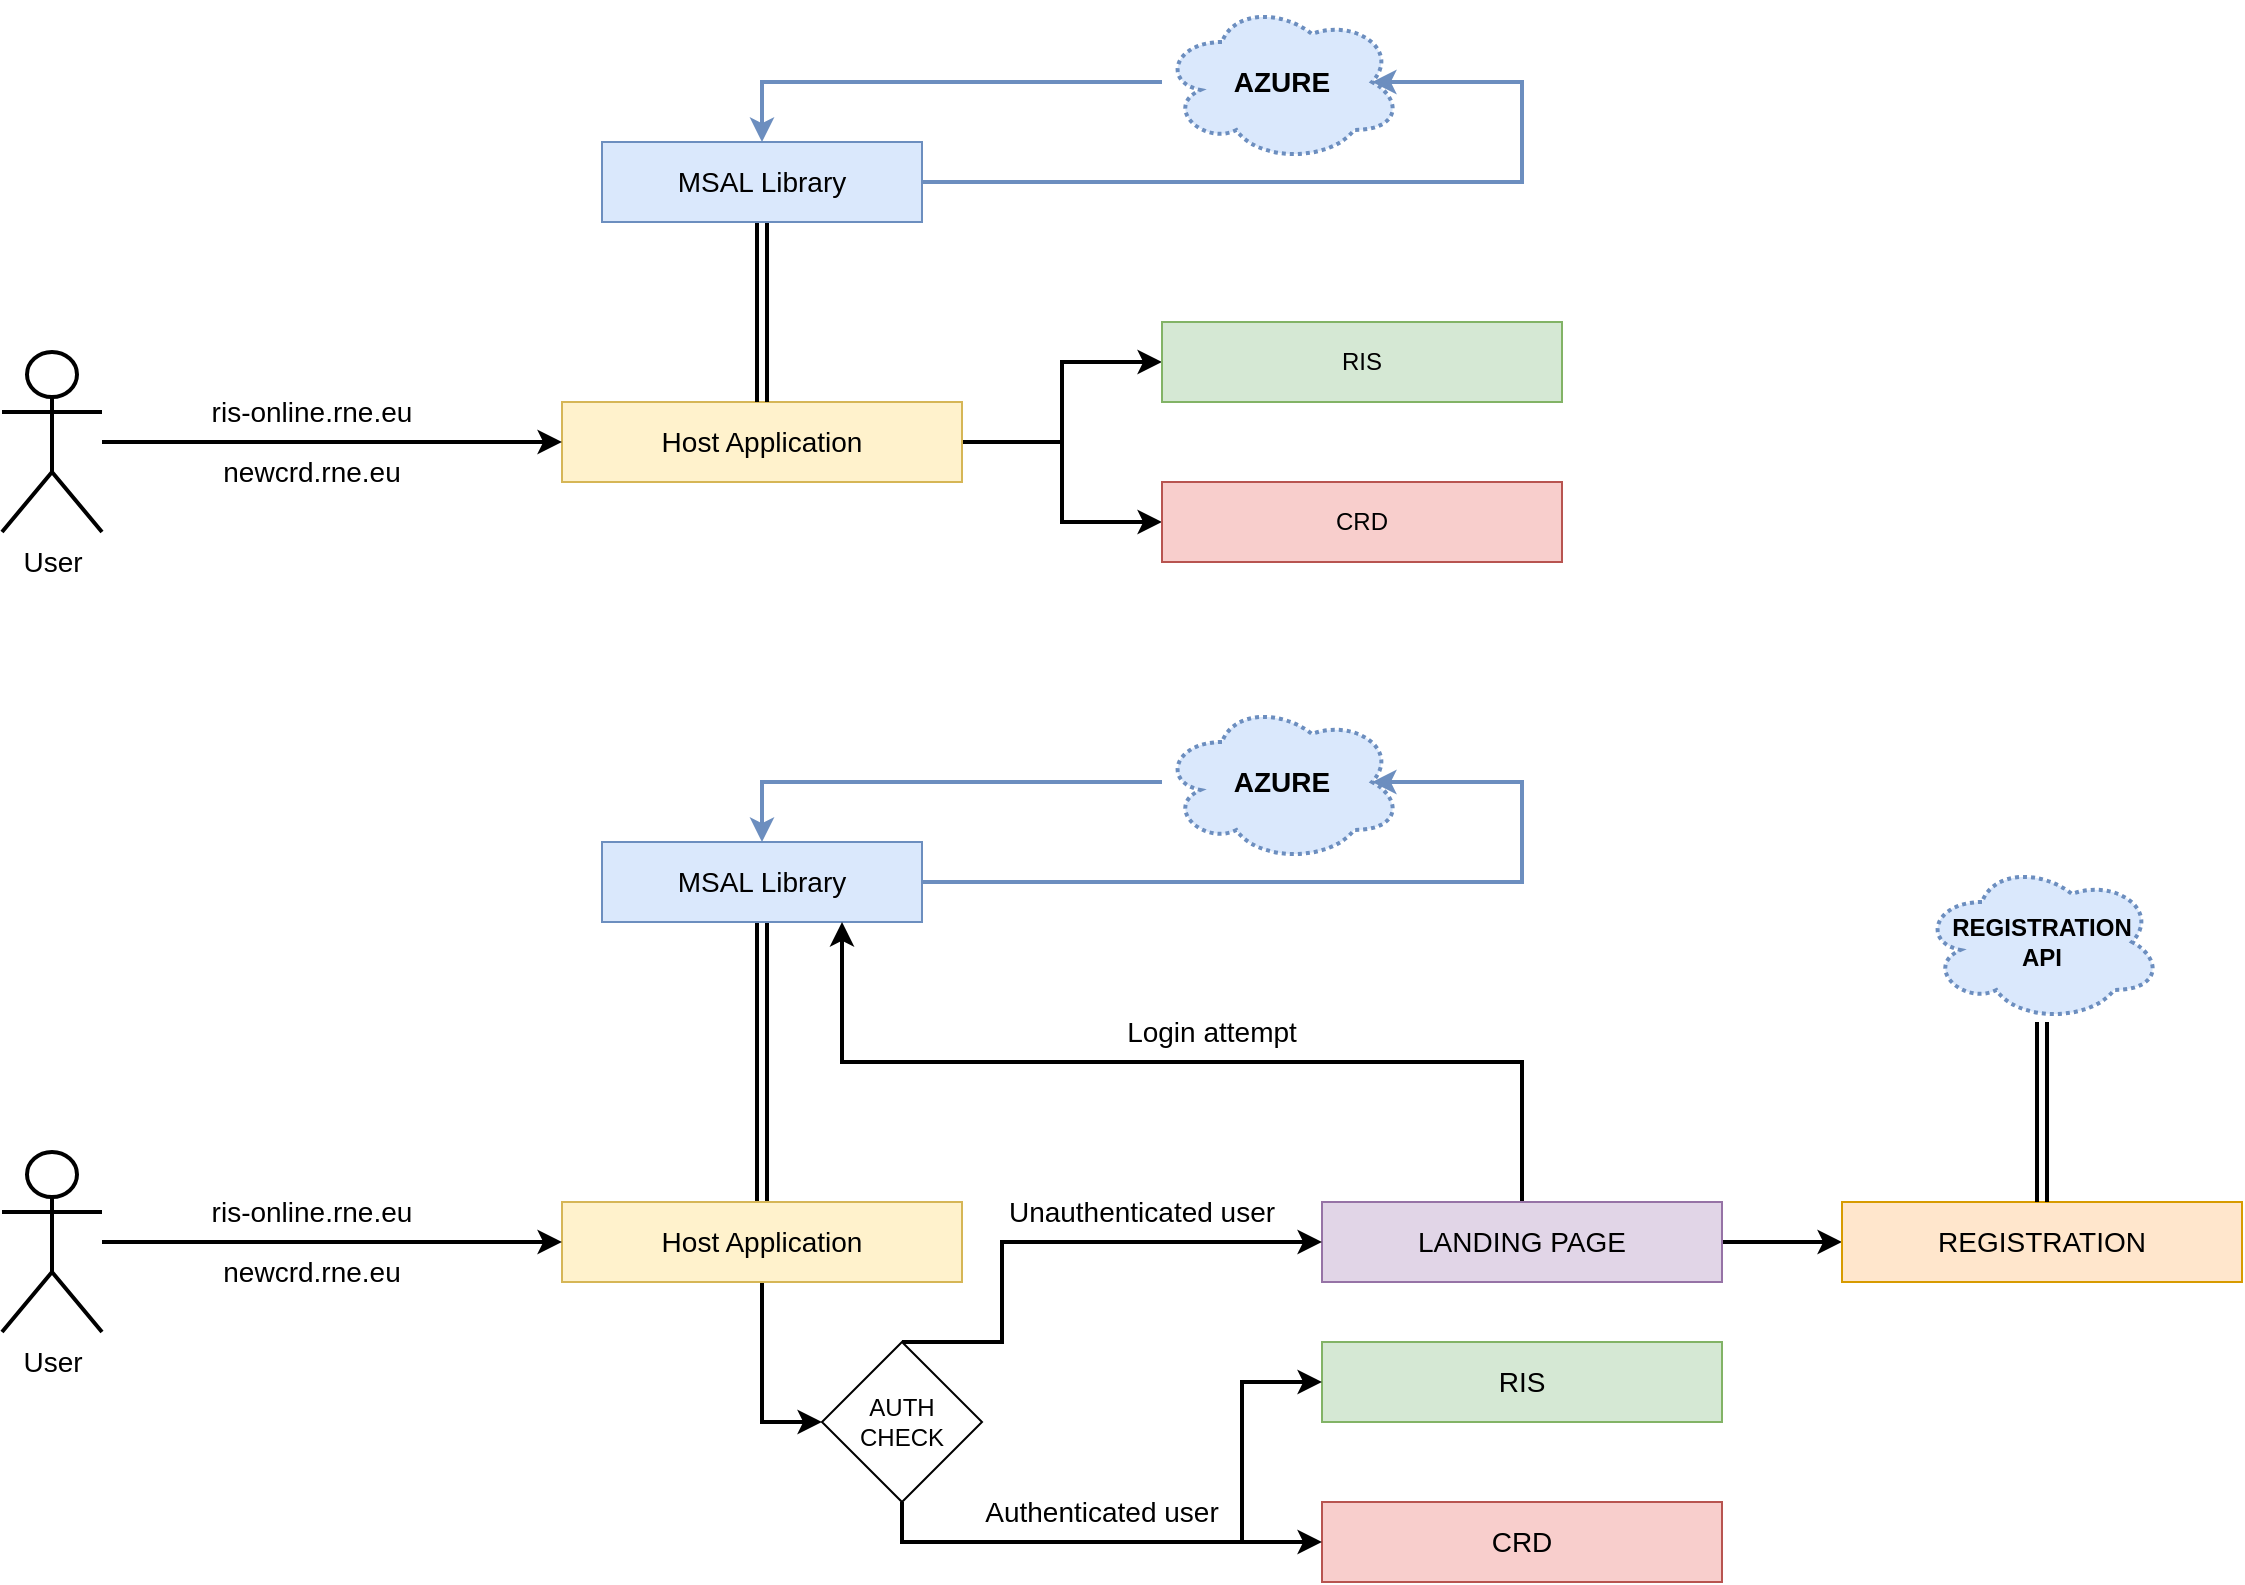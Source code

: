 <mxfile version="24.7.16">
  <diagram name="Page-1" id="YmULuJq1XA86Xhlwb0B4">
    <mxGraphModel dx="1647" dy="933" grid="1" gridSize="10" guides="1" tooltips="1" connect="1" arrows="1" fold="1" page="1" pageScale="1" pageWidth="1169" pageHeight="827" math="0" shadow="0">
      <root>
        <mxCell id="0" />
        <mxCell id="1" parent="0" />
        <mxCell id="o61Xsmxy3MPeIaB5Hk0R-63" style="edgeStyle=orthogonalEdgeStyle;rounded=0;orthogonalLoop=1;jettySize=auto;html=1;entryX=0;entryY=0.5;entryDx=0;entryDy=0;strokeWidth=2;" parent="1" source="o61Xsmxy3MPeIaB5Hk0R-32" target="o61Xsmxy3MPeIaB5Hk0R-61" edge="1">
          <mxGeometry relative="1" as="geometry" />
        </mxCell>
        <mxCell id="o61Xsmxy3MPeIaB5Hk0R-64" style="edgeStyle=orthogonalEdgeStyle;rounded=0;orthogonalLoop=1;jettySize=auto;html=1;entryX=0;entryY=0.5;entryDx=0;entryDy=0;strokeWidth=2;" parent="1" source="o61Xsmxy3MPeIaB5Hk0R-32" target="o61Xsmxy3MPeIaB5Hk0R-62" edge="1">
          <mxGeometry relative="1" as="geometry" />
        </mxCell>
        <mxCell id="o61Xsmxy3MPeIaB5Hk0R-32" value="&lt;font style=&quot;font-size: 14px;&quot;&gt;Host Application&lt;/font&gt;" style="rounded=0;whiteSpace=wrap;html=1;fillColor=#fff2cc;strokeColor=#d6b656;" parent="1" vertex="1">
          <mxGeometry x="300" y="210" width="200" height="40" as="geometry" />
        </mxCell>
        <mxCell id="o61Xsmxy3MPeIaB5Hk0R-40" style="edgeStyle=orthogonalEdgeStyle;rounded=0;orthogonalLoop=1;jettySize=auto;html=1;shape=link;strokeWidth=2;" parent="1" source="o61Xsmxy3MPeIaB5Hk0R-33" target="o61Xsmxy3MPeIaB5Hk0R-32" edge="1">
          <mxGeometry relative="1" as="geometry" />
        </mxCell>
        <mxCell id="o61Xsmxy3MPeIaB5Hk0R-33" value="&lt;font style=&quot;font-size: 14px;&quot;&gt;MSAL Library&lt;/font&gt;" style="rounded=0;whiteSpace=wrap;html=1;fillColor=#dae8fc;strokeColor=#6c8ebf;" parent="1" vertex="1">
          <mxGeometry x="320" y="80" width="160" height="40" as="geometry" />
        </mxCell>
        <mxCell id="o61Xsmxy3MPeIaB5Hk0R-42" style="edgeStyle=orthogonalEdgeStyle;rounded=0;orthogonalLoop=1;jettySize=auto;html=1;entryX=0.5;entryY=0;entryDx=0;entryDy=0;fillColor=#dae8fc;strokeColor=#6c8ebf;strokeWidth=2;" parent="1" source="o61Xsmxy3MPeIaB5Hk0R-34" target="o61Xsmxy3MPeIaB5Hk0R-33" edge="1">
          <mxGeometry relative="1" as="geometry" />
        </mxCell>
        <mxCell id="o61Xsmxy3MPeIaB5Hk0R-34" value="&lt;font style=&quot;font-size: 14px;&quot;&gt;&lt;b&gt;AZURE&lt;/b&gt;&lt;/font&gt;" style="ellipse;shape=cloud;whiteSpace=wrap;html=1;fillColor=#dae8fc;strokeColor=#6c8ebf;dashed=1;dashPattern=1 1;strokeWidth=2;" parent="1" vertex="1">
          <mxGeometry x="600" y="10" width="120" height="80" as="geometry" />
        </mxCell>
        <mxCell id="o61Xsmxy3MPeIaB5Hk0R-54" style="edgeStyle=orthogonalEdgeStyle;rounded=0;orthogonalLoop=1;jettySize=auto;html=1;entryX=0;entryY=0.5;entryDx=0;entryDy=0;strokeWidth=2;" parent="1" source="o61Xsmxy3MPeIaB5Hk0R-35" target="o61Xsmxy3MPeIaB5Hk0R-32" edge="1">
          <mxGeometry relative="1" as="geometry" />
        </mxCell>
        <mxCell id="o61Xsmxy3MPeIaB5Hk0R-35" value="&lt;font style=&quot;font-size: 14px;&quot;&gt;User&lt;/font&gt;" style="shape=umlActor;verticalLabelPosition=bottom;verticalAlign=top;html=1;outlineConnect=0;strokeWidth=2;" parent="1" vertex="1">
          <mxGeometry x="20" y="185" width="50" height="90" as="geometry" />
        </mxCell>
        <mxCell id="o61Xsmxy3MPeIaB5Hk0R-58" style="edgeStyle=orthogonalEdgeStyle;rounded=0;orthogonalLoop=1;jettySize=auto;html=1;entryX=0.875;entryY=0.5;entryDx=0;entryDy=0;entryPerimeter=0;fillColor=#dae8fc;strokeColor=#6c8ebf;strokeWidth=2;" parent="1" source="o61Xsmxy3MPeIaB5Hk0R-33" target="o61Xsmxy3MPeIaB5Hk0R-34" edge="1">
          <mxGeometry relative="1" as="geometry">
            <Array as="points">
              <mxPoint x="780" y="100" />
              <mxPoint x="780" y="50" />
            </Array>
          </mxGeometry>
        </mxCell>
        <mxCell id="o61Xsmxy3MPeIaB5Hk0R-61" value="RIS" style="rounded=0;whiteSpace=wrap;html=1;fillColor=#d5e8d4;strokeColor=#82b366;" parent="1" vertex="1">
          <mxGeometry x="600" y="170" width="200" height="40" as="geometry" />
        </mxCell>
        <mxCell id="o61Xsmxy3MPeIaB5Hk0R-62" value="CRD" style="rounded=0;whiteSpace=wrap;html=1;fillColor=#f8cecc;strokeColor=#b85450;" parent="1" vertex="1">
          <mxGeometry x="600" y="250" width="200" height="40" as="geometry" />
        </mxCell>
        <mxCell id="o61Xsmxy3MPeIaB5Hk0R-65" value="&lt;div&gt;ris-online.rne.eu&lt;/div&gt;" style="text;html=1;align=center;verticalAlign=middle;whiteSpace=wrap;rounded=0;fontSize=14;" parent="1" vertex="1">
          <mxGeometry x="120" y="200" width="110" height="30" as="geometry" />
        </mxCell>
        <mxCell id="o61Xsmxy3MPeIaB5Hk0R-66" value="newcrd.rne.eu" style="text;html=1;align=center;verticalAlign=middle;whiteSpace=wrap;rounded=0;fontSize=14;" parent="1" vertex="1">
          <mxGeometry x="120" y="230" width="110" height="30" as="geometry" />
        </mxCell>
        <mxCell id="o61Xsmxy3MPeIaB5Hk0R-95" style="edgeStyle=orthogonalEdgeStyle;rounded=0;orthogonalLoop=1;jettySize=auto;html=1;entryX=0.5;entryY=1;entryDx=0;entryDy=0;shape=link;strokeWidth=2;" parent="1" source="o61Xsmxy3MPeIaB5Hk0R-69" target="o61Xsmxy3MPeIaB5Hk0R-71" edge="1">
          <mxGeometry relative="1" as="geometry" />
        </mxCell>
        <mxCell id="9lX-J1URTzYkLTnSYC8O-2" style="edgeStyle=orthogonalEdgeStyle;rounded=0;orthogonalLoop=1;jettySize=auto;html=1;entryX=0;entryY=0.5;entryDx=0;entryDy=0;strokeWidth=2;" edge="1" parent="1" source="o61Xsmxy3MPeIaB5Hk0R-69" target="9lX-J1URTzYkLTnSYC8O-1">
          <mxGeometry relative="1" as="geometry" />
        </mxCell>
        <mxCell id="o61Xsmxy3MPeIaB5Hk0R-69" value="&lt;font style=&quot;font-size: 14px;&quot;&gt;Host Application&lt;/font&gt;" style="rounded=0;whiteSpace=wrap;html=1;fillColor=#fff2cc;strokeColor=#d6b656;" parent="1" vertex="1">
          <mxGeometry x="300" y="610" width="200" height="40" as="geometry" />
        </mxCell>
        <mxCell id="o61Xsmxy3MPeIaB5Hk0R-71" value="&lt;font style=&quot;font-size: 14px;&quot;&gt;MSAL Library&lt;/font&gt;" style="rounded=0;whiteSpace=wrap;html=1;fillColor=#dae8fc;strokeColor=#6c8ebf;" parent="1" vertex="1">
          <mxGeometry x="320" y="430" width="160" height="40" as="geometry" />
        </mxCell>
        <mxCell id="o61Xsmxy3MPeIaB5Hk0R-72" style="edgeStyle=orthogonalEdgeStyle;rounded=0;orthogonalLoop=1;jettySize=auto;html=1;entryX=0.5;entryY=0;entryDx=0;entryDy=0;fillColor=#dae8fc;strokeColor=#6c8ebf;strokeWidth=2;" parent="1" source="o61Xsmxy3MPeIaB5Hk0R-73" target="o61Xsmxy3MPeIaB5Hk0R-71" edge="1">
          <mxGeometry relative="1" as="geometry" />
        </mxCell>
        <mxCell id="o61Xsmxy3MPeIaB5Hk0R-73" value="&lt;font style=&quot;font-size: 14px;&quot;&gt;&lt;b&gt;AZURE&lt;/b&gt;&lt;/font&gt;" style="ellipse;shape=cloud;whiteSpace=wrap;html=1;fillColor=#dae8fc;strokeColor=#6c8ebf;dashed=1;dashPattern=1 1;strokeWidth=2;" parent="1" vertex="1">
          <mxGeometry x="600" y="360" width="120" height="80" as="geometry" />
        </mxCell>
        <mxCell id="o61Xsmxy3MPeIaB5Hk0R-74" style="edgeStyle=orthogonalEdgeStyle;rounded=0;orthogonalLoop=1;jettySize=auto;html=1;entryX=0;entryY=0.5;entryDx=0;entryDy=0;strokeWidth=2;" parent="1" source="o61Xsmxy3MPeIaB5Hk0R-75" target="o61Xsmxy3MPeIaB5Hk0R-69" edge="1">
          <mxGeometry relative="1" as="geometry" />
        </mxCell>
        <mxCell id="o61Xsmxy3MPeIaB5Hk0R-75" value="&lt;font style=&quot;font-size: 14px;&quot;&gt;User&lt;/font&gt;" style="shape=umlActor;verticalLabelPosition=bottom;verticalAlign=top;html=1;outlineConnect=0;strokeWidth=2;" parent="1" vertex="1">
          <mxGeometry x="20" y="585" width="50" height="90" as="geometry" />
        </mxCell>
        <mxCell id="o61Xsmxy3MPeIaB5Hk0R-77" value="&lt;font style=&quot;font-size: 14px;&quot;&gt;RIS&lt;/font&gt;" style="rounded=0;whiteSpace=wrap;html=1;fillColor=#d5e8d4;strokeColor=#82b366;" parent="1" vertex="1">
          <mxGeometry x="680" y="680" width="200" height="40" as="geometry" />
        </mxCell>
        <mxCell id="o61Xsmxy3MPeIaB5Hk0R-78" value="&lt;font style=&quot;font-size: 14px;&quot;&gt;CRD&lt;/font&gt;" style="rounded=0;whiteSpace=wrap;html=1;fillColor=#f8cecc;strokeColor=#b85450;" parent="1" vertex="1">
          <mxGeometry x="680" y="760" width="200" height="40" as="geometry" />
        </mxCell>
        <mxCell id="o61Xsmxy3MPeIaB5Hk0R-79" value="&lt;div&gt;ris-online.rne.eu&lt;/div&gt;" style="text;html=1;align=center;verticalAlign=middle;whiteSpace=wrap;rounded=0;fontSize=14;" parent="1" vertex="1">
          <mxGeometry x="120" y="600" width="110" height="30" as="geometry" />
        </mxCell>
        <mxCell id="o61Xsmxy3MPeIaB5Hk0R-80" value="newcrd.rne.eu" style="text;html=1;align=center;verticalAlign=middle;whiteSpace=wrap;rounded=0;fontSize=14;" parent="1" vertex="1">
          <mxGeometry x="120" y="630" width="110" height="30" as="geometry" />
        </mxCell>
        <mxCell id="o61Xsmxy3MPeIaB5Hk0R-84" style="edgeStyle=orthogonalEdgeStyle;rounded=0;orthogonalLoop=1;jettySize=auto;html=1;entryX=0.875;entryY=0.5;entryDx=0;entryDy=0;entryPerimeter=0;fillColor=#dae8fc;strokeColor=#6c8ebf;strokeWidth=2;exitX=1;exitY=0.5;exitDx=0;exitDy=0;" parent="1" source="o61Xsmxy3MPeIaB5Hk0R-71" target="o61Xsmxy3MPeIaB5Hk0R-73" edge="1">
          <mxGeometry relative="1" as="geometry">
            <mxPoint x="800" y="500.0" as="sourcePoint" />
            <Array as="points">
              <mxPoint x="780" y="450" />
              <mxPoint x="780" y="400" />
            </Array>
          </mxGeometry>
        </mxCell>
        <mxCell id="9lX-J1URTzYkLTnSYC8O-8" style="edgeStyle=orthogonalEdgeStyle;rounded=0;orthogonalLoop=1;jettySize=auto;html=1;exitX=1;exitY=0.5;exitDx=0;exitDy=0;entryX=0;entryY=0.5;entryDx=0;entryDy=0;strokeWidth=2;" edge="1" parent="1" source="o61Xsmxy3MPeIaB5Hk0R-88" target="9lX-J1URTzYkLTnSYC8O-6">
          <mxGeometry relative="1" as="geometry" />
        </mxCell>
        <mxCell id="9lX-J1URTzYkLTnSYC8O-9" style="edgeStyle=orthogonalEdgeStyle;rounded=0;orthogonalLoop=1;jettySize=auto;html=1;exitX=0.5;exitY=0;exitDx=0;exitDy=0;entryX=0.75;entryY=1;entryDx=0;entryDy=0;strokeWidth=2;" edge="1" parent="1" source="o61Xsmxy3MPeIaB5Hk0R-88" target="o61Xsmxy3MPeIaB5Hk0R-71">
          <mxGeometry relative="1" as="geometry" />
        </mxCell>
        <mxCell id="o61Xsmxy3MPeIaB5Hk0R-88" value="&lt;font style=&quot;font-size: 14px;&quot;&gt;LANDING PAGE&lt;/font&gt;" style="rounded=0;whiteSpace=wrap;html=1;fillColor=#e1d5e7;strokeColor=#9673a6;" parent="1" vertex="1">
          <mxGeometry x="680" y="610" width="200" height="40" as="geometry" />
        </mxCell>
        <mxCell id="9lX-J1URTzYkLTnSYC8O-3" style="edgeStyle=orthogonalEdgeStyle;rounded=0;orthogonalLoop=1;jettySize=auto;html=1;exitX=0.5;exitY=0;exitDx=0;exitDy=0;entryX=0;entryY=0.5;entryDx=0;entryDy=0;strokeWidth=2;" edge="1" parent="1" source="9lX-J1URTzYkLTnSYC8O-1" target="o61Xsmxy3MPeIaB5Hk0R-88">
          <mxGeometry relative="1" as="geometry">
            <Array as="points">
              <mxPoint x="520" y="680" />
              <mxPoint x="520" y="630" />
            </Array>
          </mxGeometry>
        </mxCell>
        <mxCell id="9lX-J1URTzYkLTnSYC8O-4" style="edgeStyle=orthogonalEdgeStyle;rounded=0;orthogonalLoop=1;jettySize=auto;html=1;exitX=0.5;exitY=1;exitDx=0;exitDy=0;entryX=0;entryY=0.5;entryDx=0;entryDy=0;strokeWidth=2;" edge="1" parent="1" source="9lX-J1URTzYkLTnSYC8O-1" target="o61Xsmxy3MPeIaB5Hk0R-77">
          <mxGeometry relative="1" as="geometry">
            <Array as="points">
              <mxPoint x="470" y="780" />
              <mxPoint x="640" y="780" />
              <mxPoint x="640" y="700" />
            </Array>
          </mxGeometry>
        </mxCell>
        <mxCell id="9lX-J1URTzYkLTnSYC8O-5" style="edgeStyle=orthogonalEdgeStyle;rounded=0;orthogonalLoop=1;jettySize=auto;html=1;exitX=0.5;exitY=1;exitDx=0;exitDy=0;entryX=0;entryY=0.5;entryDx=0;entryDy=0;strokeWidth=2;" edge="1" parent="1" source="9lX-J1URTzYkLTnSYC8O-1" target="o61Xsmxy3MPeIaB5Hk0R-78">
          <mxGeometry relative="1" as="geometry" />
        </mxCell>
        <mxCell id="9lX-J1URTzYkLTnSYC8O-1" value="&lt;div&gt;AUTH&lt;/div&gt;&lt;div&gt;CHECK&lt;br&gt;&lt;/div&gt;" style="rhombus;whiteSpace=wrap;html=1;" vertex="1" parent="1">
          <mxGeometry x="430" y="680" width="80" height="80" as="geometry" />
        </mxCell>
        <mxCell id="9lX-J1URTzYkLTnSYC8O-6" value="&lt;font style=&quot;font-size: 14px;&quot;&gt;REGISTRATION&lt;/font&gt;" style="rounded=0;whiteSpace=wrap;html=1;fillColor=#ffe6cc;strokeColor=#d79b00;" vertex="1" parent="1">
          <mxGeometry x="940" y="610" width="200" height="40" as="geometry" />
        </mxCell>
        <mxCell id="9lX-J1URTzYkLTnSYC8O-11" value="&lt;div&gt;&lt;b&gt;REGISTRATION&lt;/b&gt;&lt;/div&gt;&lt;div&gt;&lt;b&gt;API&lt;/b&gt;&lt;/div&gt;" style="ellipse;shape=cloud;whiteSpace=wrap;html=1;fillColor=#dae8fc;strokeColor=#6c8ebf;dashed=1;dashPattern=1 1;strokeWidth=2;" vertex="1" parent="1">
          <mxGeometry x="980" y="440" width="120" height="80" as="geometry" />
        </mxCell>
        <mxCell id="9lX-J1URTzYkLTnSYC8O-12" style="edgeStyle=orthogonalEdgeStyle;rounded=0;orthogonalLoop=1;jettySize=auto;html=1;exitX=0.5;exitY=0;exitDx=0;exitDy=0;entryX=0.5;entryY=1;entryDx=0;entryDy=0;entryPerimeter=0;shape=link;strokeWidth=2;" edge="1" parent="1" source="9lX-J1URTzYkLTnSYC8O-6" target="9lX-J1URTzYkLTnSYC8O-11">
          <mxGeometry relative="1" as="geometry" />
        </mxCell>
        <mxCell id="9lX-J1URTzYkLTnSYC8O-15" value="Login attempt" style="text;html=1;align=center;verticalAlign=middle;whiteSpace=wrap;rounded=0;fontSize=14;" vertex="1" parent="1">
          <mxGeometry x="570" y="510" width="110" height="30" as="geometry" />
        </mxCell>
        <mxCell id="9lX-J1URTzYkLTnSYC8O-16" value="Unauthenticated user" style="text;html=1;align=center;verticalAlign=middle;whiteSpace=wrap;rounded=0;fontSize=14;" vertex="1" parent="1">
          <mxGeometry x="520" y="600" width="140" height="30" as="geometry" />
        </mxCell>
        <mxCell id="9lX-J1URTzYkLTnSYC8O-17" value="Authenticated user" style="text;html=1;align=center;verticalAlign=middle;whiteSpace=wrap;rounded=0;fontSize=14;" vertex="1" parent="1">
          <mxGeometry x="500" y="750" width="140" height="30" as="geometry" />
        </mxCell>
      </root>
    </mxGraphModel>
  </diagram>
</mxfile>
